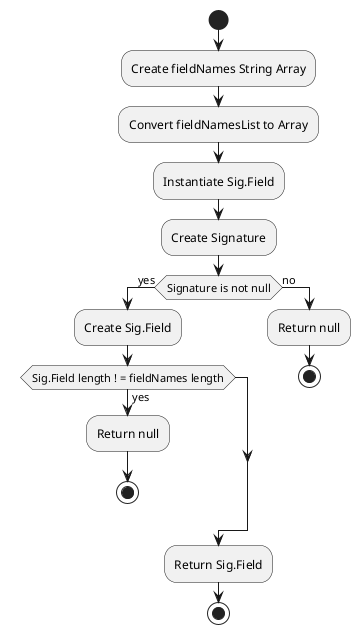 @startuml
start
:Create fieldNames String Array;
:Convert fieldNamesList to Array;
:Instantiate Sig.Field;
:Create Signature;
if (Signature is not null) then (yes)
:Create Sig.Field;
if (Sig.Field length ! = fieldNames length) then (yes)
:Return null;
stop
endif
else(no)
:Return null;
stop
endif
:Return Sig.Field;
stop

@enduml